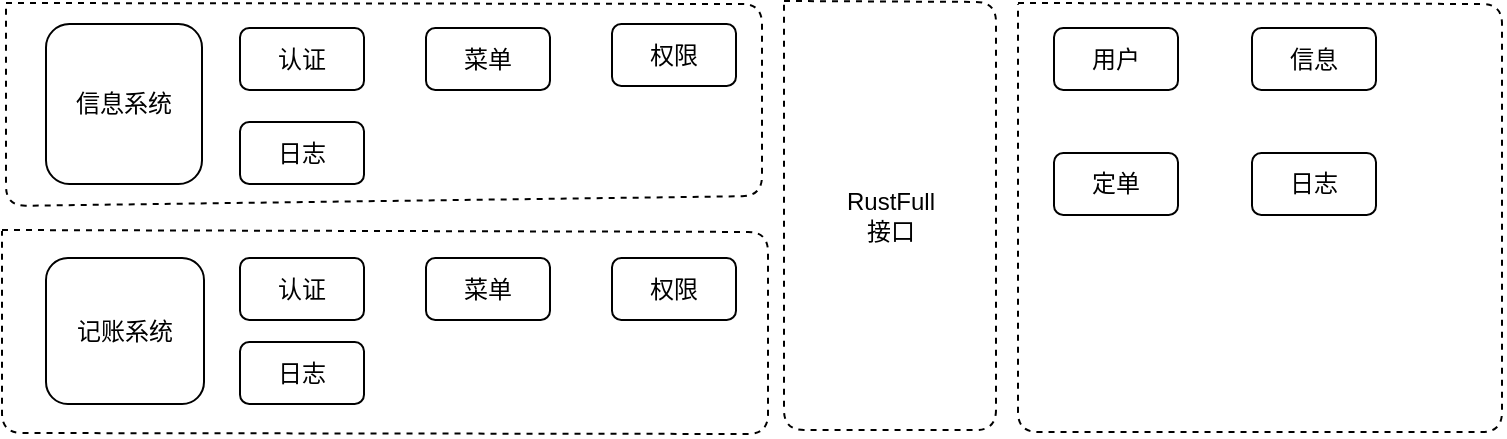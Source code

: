 <mxfile version="12.3.6" type="github" pages="1">
  <diagram id="tJWWhk9epjhnF2ZNmCeK" name="第 1 页">
    <mxGraphModel dx="1822" dy="794" grid="0" gridSize="10" guides="1" tooltips="1" connect="1" arrows="1" fold="1" page="0" pageScale="1" pageWidth="827" pageHeight="1169" math="0" shadow="0">
      <root>
        <mxCell id="0"/>
        <mxCell id="1" parent="0"/>
        <mxCell id="jZChNoaa0mM0v9DQ4_Sb-1" value="信息系统" style="rounded=1;whiteSpace=wrap;html=1;" parent="1" vertex="1">
          <mxGeometry x="-173" y="339" width="78" height="80" as="geometry"/>
        </mxCell>
        <mxCell id="jZChNoaa0mM0v9DQ4_Sb-2" value="记账系统" style="rounded=1;whiteSpace=wrap;html=1;" parent="1" vertex="1">
          <mxGeometry x="-173" y="456" width="79" height="73" as="geometry"/>
        </mxCell>
        <mxCell id="jZChNoaa0mM0v9DQ4_Sb-7" value="" style="endArrow=none;dashed=1;html=1;" parent="1" edge="1">
          <mxGeometry width="50" height="50" relative="1" as="geometry">
            <mxPoint x="-193" y="328.5" as="sourcePoint"/>
            <mxPoint x="-193" y="329" as="targetPoint"/>
            <Array as="points">
              <mxPoint x="185" y="329"/>
              <mxPoint x="185" y="425"/>
              <mxPoint x="-193" y="430"/>
            </Array>
          </mxGeometry>
        </mxCell>
        <mxCell id="jZChNoaa0mM0v9DQ4_Sb-9" value="认证" style="rounded=1;whiteSpace=wrap;html=1;" parent="1" vertex="1">
          <mxGeometry x="-76" y="341" width="62" height="31" as="geometry"/>
        </mxCell>
        <mxCell id="jZChNoaa0mM0v9DQ4_Sb-10" value="菜单" style="rounded=1;whiteSpace=wrap;html=1;" parent="1" vertex="1">
          <mxGeometry x="17" y="341" width="62" height="31" as="geometry"/>
        </mxCell>
        <mxCell id="jZChNoaa0mM0v9DQ4_Sb-11" value="权限" style="rounded=1;whiteSpace=wrap;html=1;" parent="1" vertex="1">
          <mxGeometry x="110" y="339" width="62" height="31" as="geometry"/>
        </mxCell>
        <mxCell id="jZChNoaa0mM0v9DQ4_Sb-13" value="" style="endArrow=none;dashed=1;html=1;" parent="1" edge="1">
          <mxGeometry width="50" height="50" relative="1" as="geometry">
            <mxPoint x="-195" y="442" as="sourcePoint"/>
            <mxPoint x="-195" y="442.5" as="targetPoint"/>
            <Array as="points">
              <mxPoint x="188" y="443"/>
              <mxPoint x="188" y="544"/>
              <mxPoint x="-195" y="543.5"/>
            </Array>
          </mxGeometry>
        </mxCell>
        <mxCell id="jZChNoaa0mM0v9DQ4_Sb-14" value="日志" style="rounded=1;whiteSpace=wrap;html=1;" parent="1" vertex="1">
          <mxGeometry x="-76" y="388" width="62" height="31" as="geometry"/>
        </mxCell>
        <mxCell id="jZChNoaa0mM0v9DQ4_Sb-15" value="" style="endArrow=none;dashed=1;html=1;" parent="1" edge="1">
          <mxGeometry width="50" height="50" relative="1" as="geometry">
            <mxPoint x="313" y="328.5" as="sourcePoint"/>
            <mxPoint x="313" y="329" as="targetPoint"/>
            <Array as="points">
              <mxPoint x="555" y="329"/>
              <mxPoint x="555" y="543"/>
              <mxPoint x="313" y="543"/>
            </Array>
          </mxGeometry>
        </mxCell>
        <mxCell id="jZChNoaa0mM0v9DQ4_Sb-16" value="日志" style="rounded=1;whiteSpace=wrap;html=1;" parent="1" vertex="1">
          <mxGeometry x="-76" y="498" width="62" height="31" as="geometry"/>
        </mxCell>
        <mxCell id="jZChNoaa0mM0v9DQ4_Sb-17" value="认证" style="rounded=1;whiteSpace=wrap;html=1;" parent="1" vertex="1">
          <mxGeometry x="-76" y="456" width="62" height="31" as="geometry"/>
        </mxCell>
        <mxCell id="jZChNoaa0mM0v9DQ4_Sb-18" value="菜单" style="rounded=1;whiteSpace=wrap;html=1;" parent="1" vertex="1">
          <mxGeometry x="17" y="456" width="62" height="31" as="geometry"/>
        </mxCell>
        <mxCell id="jZChNoaa0mM0v9DQ4_Sb-19" value="权限" style="rounded=1;whiteSpace=wrap;html=1;" parent="1" vertex="1">
          <mxGeometry x="110" y="456" width="62" height="31" as="geometry"/>
        </mxCell>
        <mxCell id="jZChNoaa0mM0v9DQ4_Sb-20" value="用户" style="rounded=1;whiteSpace=wrap;html=1;" parent="1" vertex="1">
          <mxGeometry x="331" y="341" width="62" height="31" as="geometry"/>
        </mxCell>
        <mxCell id="jZChNoaa0mM0v9DQ4_Sb-21" value="信息" style="rounded=1;whiteSpace=wrap;html=1;" parent="1" vertex="1">
          <mxGeometry x="430" y="341" width="62" height="31" as="geometry"/>
        </mxCell>
        <mxCell id="jZChNoaa0mM0v9DQ4_Sb-22" value="定单" style="rounded=1;whiteSpace=wrap;html=1;" parent="1" vertex="1">
          <mxGeometry x="331" y="403.5" width="62" height="31" as="geometry"/>
        </mxCell>
        <mxCell id="jZChNoaa0mM0v9DQ4_Sb-23" value="日志" style="rounded=1;whiteSpace=wrap;html=1;" parent="1" vertex="1">
          <mxGeometry x="430" y="403.5" width="62" height="31" as="geometry"/>
        </mxCell>
        <mxCell id="DrqvwlRdAEcvYH56wbdn-1" value="" style="endArrow=none;dashed=1;html=1;" edge="1" parent="1">
          <mxGeometry width="50" height="50" relative="1" as="geometry">
            <mxPoint x="196" y="327.5" as="sourcePoint"/>
            <mxPoint x="196" y="328" as="targetPoint"/>
            <Array as="points">
              <mxPoint x="302" y="328"/>
              <mxPoint x="302" y="542"/>
              <mxPoint x="196" y="542"/>
            </Array>
          </mxGeometry>
        </mxCell>
        <mxCell id="DrqvwlRdAEcvYH56wbdn-2" value="RustFull&lt;br&gt;接口" style="text;html=1;align=center;verticalAlign=middle;resizable=0;points=[];;autosize=1;" vertex="1" parent="1">
          <mxGeometry x="222" y="418.5" width="54" height="32" as="geometry"/>
        </mxCell>
      </root>
    </mxGraphModel>
  </diagram>
</mxfile>
